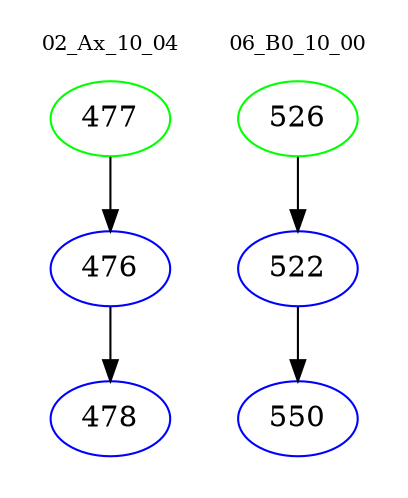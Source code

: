 digraph{
subgraph cluster_0 {
color = white
label = "02_Ax_10_04";
fontsize=10;
T0_477 [label="477", color="green"]
T0_477 -> T0_476 [color="black"]
T0_476 [label="476", color="blue"]
T0_476 -> T0_478 [color="black"]
T0_478 [label="478", color="blue"]
}
subgraph cluster_1 {
color = white
label = "06_B0_10_00";
fontsize=10;
T1_526 [label="526", color="green"]
T1_526 -> T1_522 [color="black"]
T1_522 [label="522", color="blue"]
T1_522 -> T1_550 [color="black"]
T1_550 [label="550", color="blue"]
}
}
